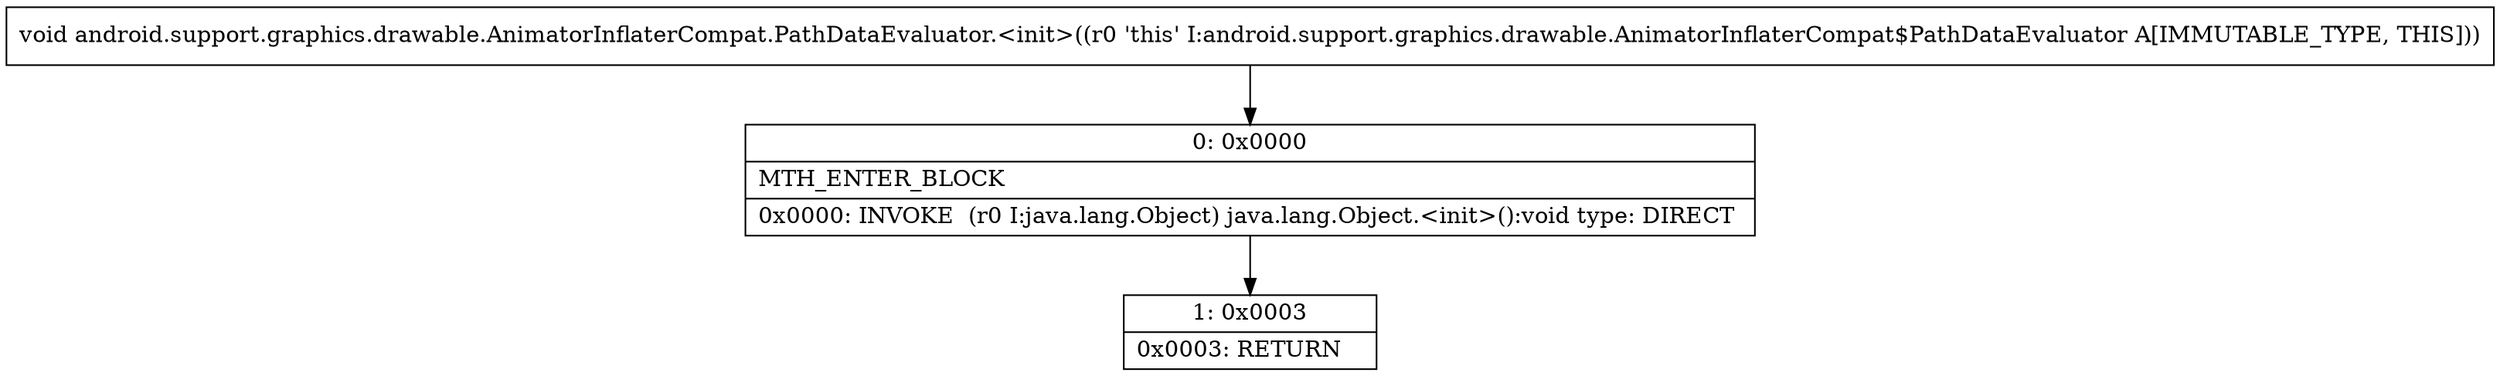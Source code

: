 digraph "CFG forandroid.support.graphics.drawable.AnimatorInflaterCompat.PathDataEvaluator.\<init\>()V" {
Node_0 [shape=record,label="{0\:\ 0x0000|MTH_ENTER_BLOCK\l|0x0000: INVOKE  (r0 I:java.lang.Object) java.lang.Object.\<init\>():void type: DIRECT \l}"];
Node_1 [shape=record,label="{1\:\ 0x0003|0x0003: RETURN   \l}"];
MethodNode[shape=record,label="{void android.support.graphics.drawable.AnimatorInflaterCompat.PathDataEvaluator.\<init\>((r0 'this' I:android.support.graphics.drawable.AnimatorInflaterCompat$PathDataEvaluator A[IMMUTABLE_TYPE, THIS])) }"];
MethodNode -> Node_0;
Node_0 -> Node_1;
}

